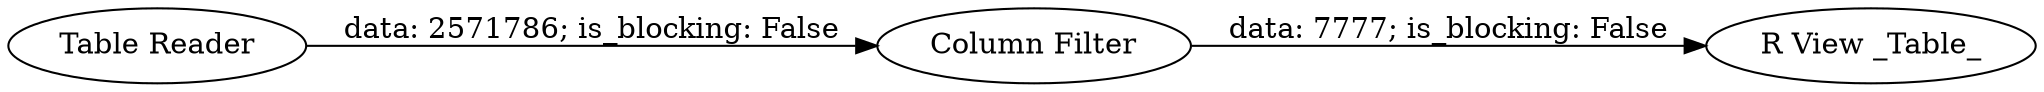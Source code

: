 digraph {
	"1363204568016580076_752" [label="Column Filter"]
	"1363204568016580076_750" [label="Table Reader"]
	"1363204568016580076_753" [label="R View _Table_"]
	"1363204568016580076_752" -> "1363204568016580076_753" [label="data: 7777; is_blocking: False"]
	"1363204568016580076_750" -> "1363204568016580076_752" [label="data: 2571786; is_blocking: False"]
	rankdir=LR
}

